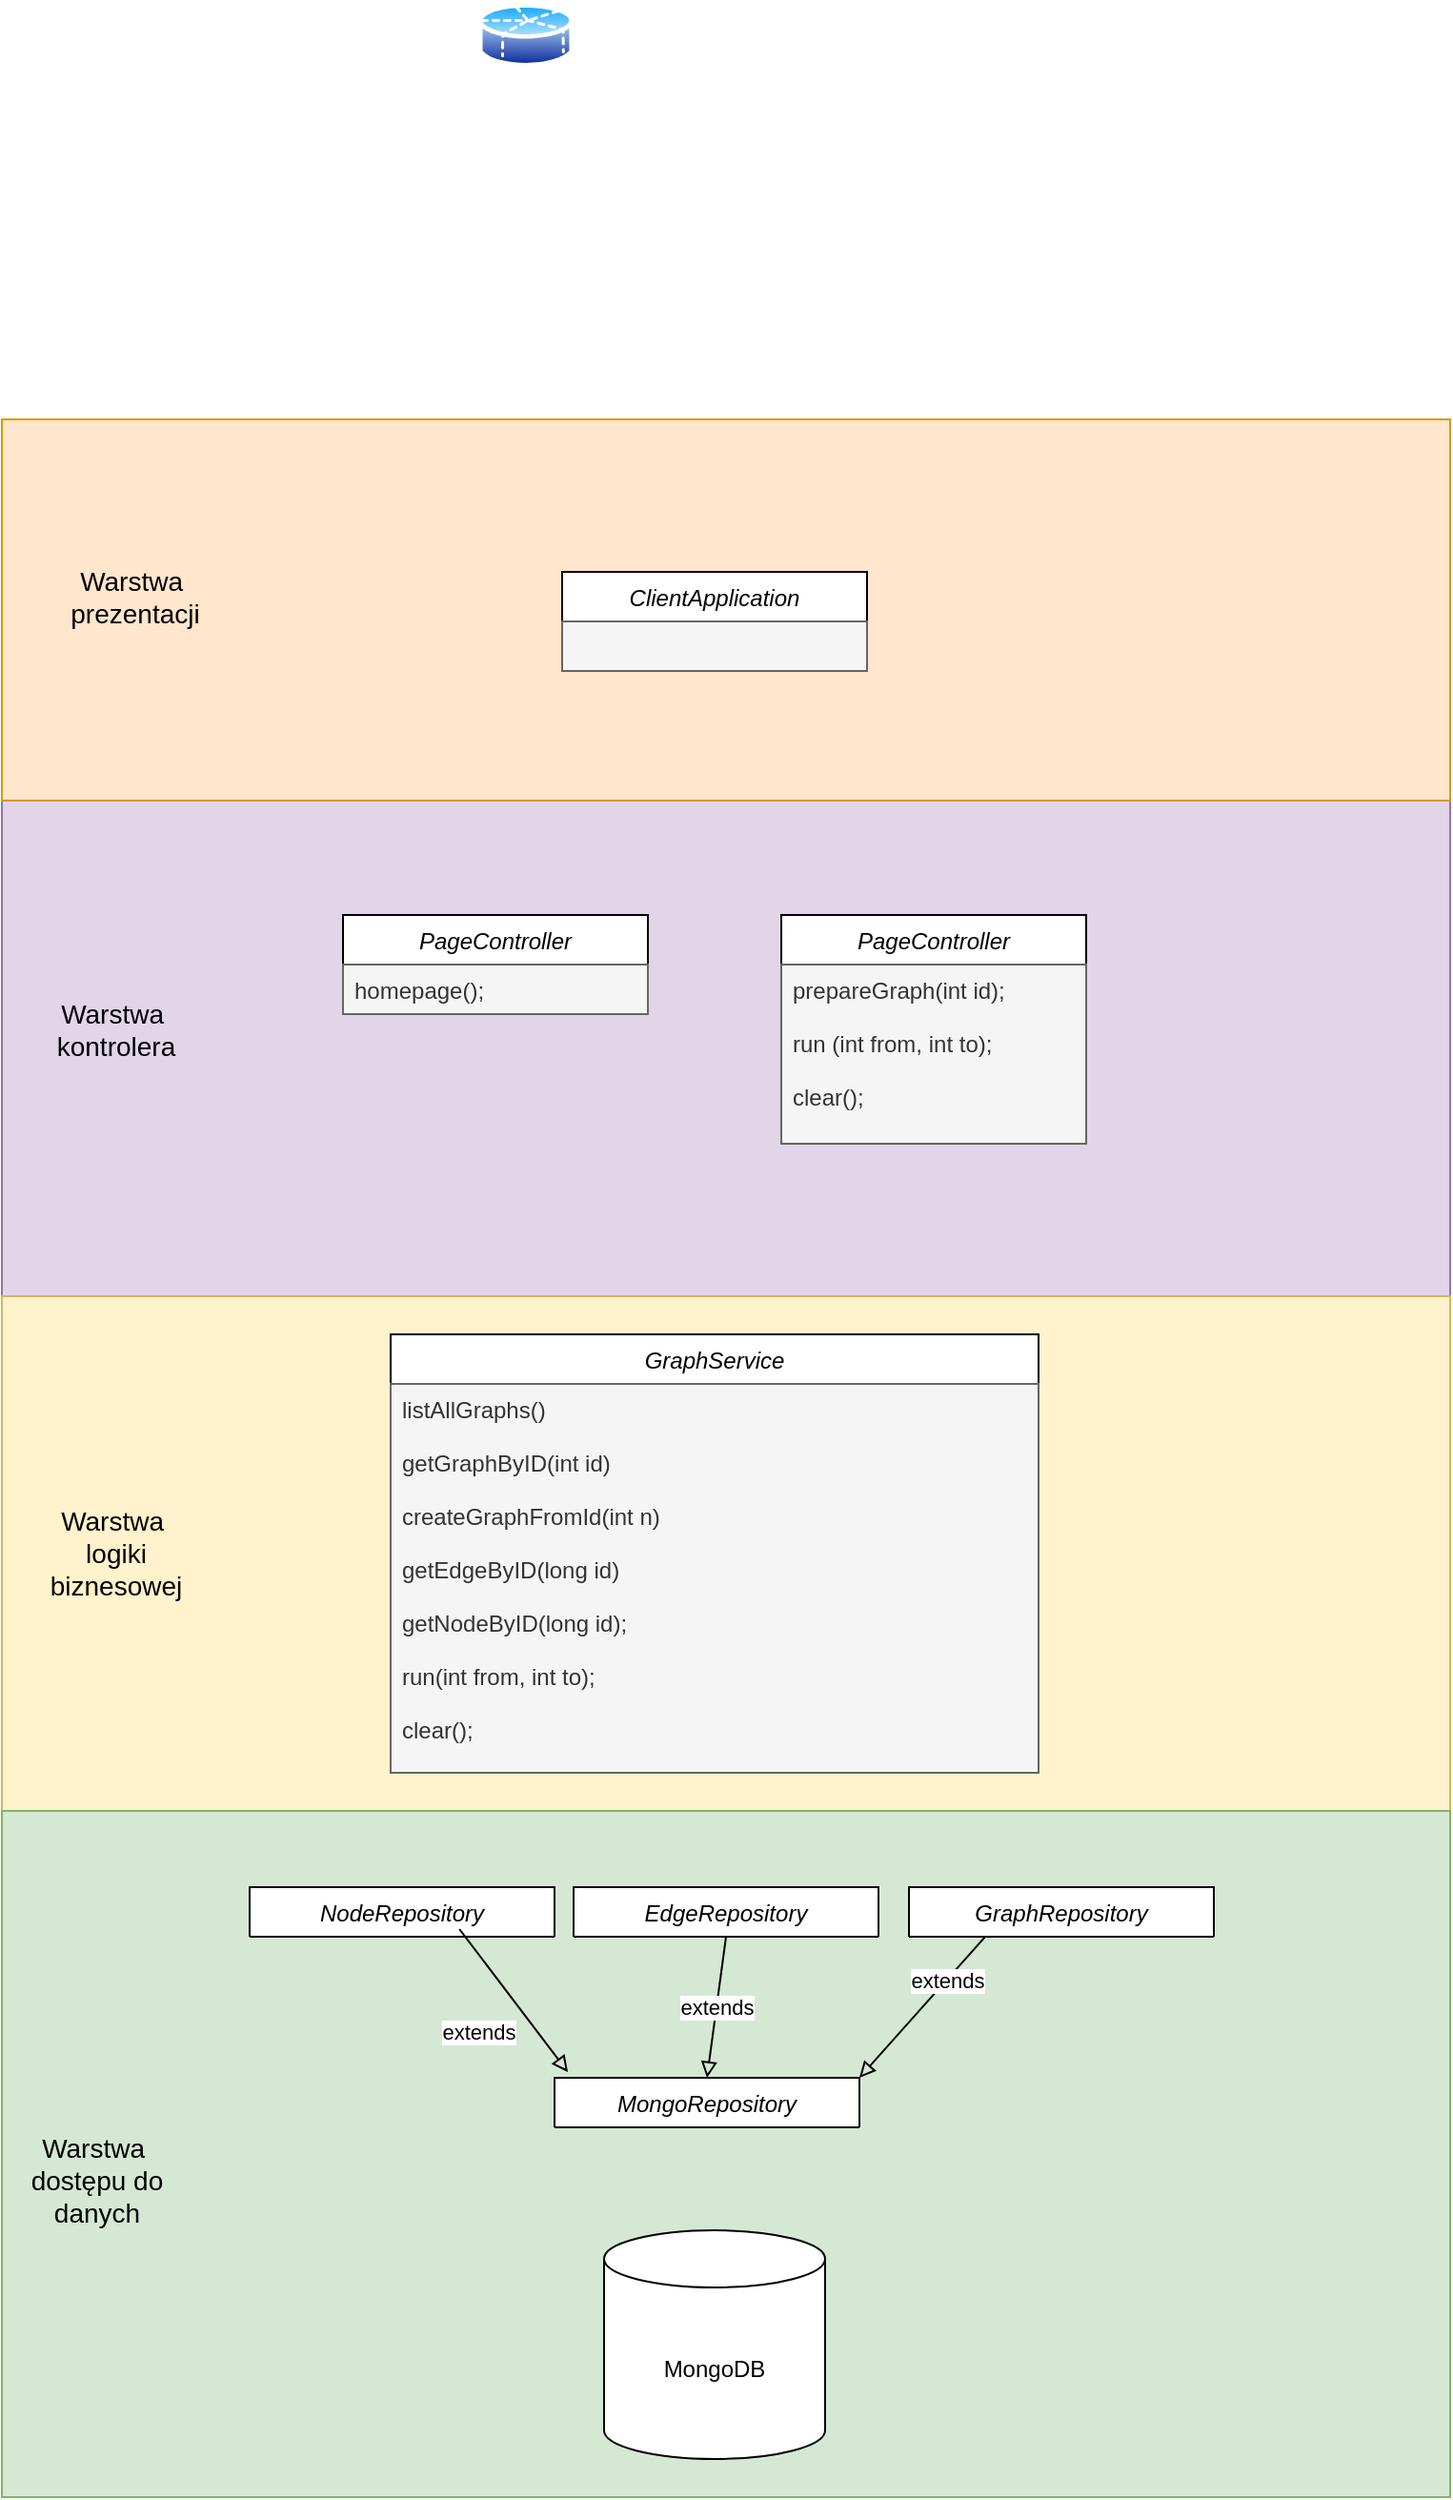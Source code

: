 <mxfile version="14.6.13" type="device"><diagram id="C5RBs43oDa-KdzZeNtuy" name="Page-1"><mxGraphModel dx="1350" dy="1985" grid="1" gridSize="10" guides="1" tooltips="1" connect="1" arrows="1" fold="1" page="1" pageScale="1" pageWidth="827" pageHeight="1169" math="0" shadow="0"><root><mxCell id="WIyWlLk6GJQsqaUBKTNV-0"/><mxCell id="WIyWlLk6GJQsqaUBKTNV-1" parent="WIyWlLk6GJQsqaUBKTNV-0"/><mxCell id="kgHaQiFiKWlg5aZ51mcN-41" value="" style="rounded=0;whiteSpace=wrap;html=1;fillColor=#e1d5e7;strokeColor=#9673a6;" vertex="1" parent="WIyWlLk6GJQsqaUBKTNV-1"><mxGeometry x="40" y="90" width="760" height="260" as="geometry"/></mxCell><mxCell id="kgHaQiFiKWlg5aZ51mcN-39" value="" style="rounded=0;whiteSpace=wrap;html=1;fillColor=#fff2cc;strokeColor=#d6b656;" vertex="1" parent="WIyWlLk6GJQsqaUBKTNV-1"><mxGeometry x="40" y="350" width="760" height="270" as="geometry"/></mxCell><mxCell id="kgHaQiFiKWlg5aZ51mcN-37" value="" style="rounded=0;whiteSpace=wrap;html=1;fillColor=#d5e8d4;strokeColor=#82b366;" vertex="1" parent="WIyWlLk6GJQsqaUBKTNV-1"><mxGeometry x="40" y="620" width="760" height="360" as="geometry"/></mxCell><mxCell id="zkfFHV4jXpPFQw0GAbJ--0" value="PageController" style="swimlane;fontStyle=2;align=center;verticalAlign=top;childLayout=stackLayout;horizontal=1;startSize=26;horizontalStack=0;resizeParent=1;resizeLast=0;collapsible=1;marginBottom=0;rounded=0;shadow=0;strokeWidth=1;" parent="WIyWlLk6GJQsqaUBKTNV-1" vertex="1"><mxGeometry x="219" y="150" width="160" height="52" as="geometry"><mxRectangle x="230" y="140" width="160" height="26" as="alternateBounds"/></mxGeometry></mxCell><mxCell id="zkfFHV4jXpPFQw0GAbJ--1" value="homepage();" style="text;align=left;verticalAlign=top;spacingLeft=4;spacingRight=4;overflow=hidden;rotatable=0;points=[[0,0.5],[1,0.5]];portConstraint=eastwest;fillColor=#f5f5f5;strokeColor=#666666;fontColor=#333333;" parent="zkfFHV4jXpPFQw0GAbJ--0" vertex="1"><mxGeometry y="26" width="160" height="26" as="geometry"/></mxCell><mxCell id="kgHaQiFiKWlg5aZ51mcN-13" value="PageController" style="swimlane;fontStyle=2;align=center;verticalAlign=top;childLayout=stackLayout;horizontal=1;startSize=26;horizontalStack=0;resizeParent=1;resizeLast=0;collapsible=1;marginBottom=0;rounded=0;shadow=0;strokeWidth=1;" vertex="1" parent="WIyWlLk6GJQsqaUBKTNV-1"><mxGeometry x="449" y="150" width="160" height="120" as="geometry"><mxRectangle x="230" y="140" width="160" height="26" as="alternateBounds"/></mxGeometry></mxCell><mxCell id="kgHaQiFiKWlg5aZ51mcN-14" value="prepareGraph(int id);&#10;&#10;run (int from, int to);&#10;&#10;clear();" style="text;align=left;verticalAlign=top;spacingLeft=4;spacingRight=4;overflow=hidden;rotatable=0;points=[[0,0.5],[1,0.5]];portConstraint=eastwest;fillColor=#f5f5f5;strokeColor=#666666;fontColor=#333333;" vertex="1" parent="kgHaQiFiKWlg5aZ51mcN-13"><mxGeometry y="26" width="160" height="94" as="geometry"/></mxCell><mxCell id="kgHaQiFiKWlg5aZ51mcN-17" value="GraphService" style="swimlane;fontStyle=2;align=center;verticalAlign=top;childLayout=stackLayout;horizontal=1;startSize=26;horizontalStack=0;resizeParent=1;resizeLast=0;collapsible=1;marginBottom=0;rounded=0;shadow=0;strokeWidth=1;" vertex="1" parent="WIyWlLk6GJQsqaUBKTNV-1"><mxGeometry x="244" y="370" width="340" height="230" as="geometry"><mxRectangle x="230" y="140" width="160" height="26" as="alternateBounds"/></mxGeometry></mxCell><mxCell id="kgHaQiFiKWlg5aZ51mcN-19" value="listAllGraphs()&#10;&#10;getGraphByID(int id)&#10;&#10;createGraphFromId(int n)&#10;&#10;getEdgeByID(long id)&#10;&#10;getNodeByID(long id);&#10;&#10;run(int from, int to);&#10;&#10;clear();" style="text;align=left;verticalAlign=top;spacingLeft=4;spacingRight=4;overflow=hidden;rotatable=0;points=[[0,0.5],[1,0.5]];portConstraint=eastwest;fillColor=#f5f5f5;strokeColor=#666666;fontColor=#333333;" vertex="1" parent="kgHaQiFiKWlg5aZ51mcN-17"><mxGeometry y="26" width="340" height="204" as="geometry"/></mxCell><mxCell id="kgHaQiFiKWlg5aZ51mcN-20" value="EdgeRepository" style="swimlane;fontStyle=2;align=center;verticalAlign=top;childLayout=stackLayout;horizontal=1;startSize=26;horizontalStack=0;resizeParent=1;resizeLast=0;collapsible=1;marginBottom=0;rounded=0;shadow=0;strokeWidth=1;" vertex="1" collapsed="1" parent="WIyWlLk6GJQsqaUBKTNV-1"><mxGeometry x="340" y="660" width="160" height="26" as="geometry"><mxRectangle x="340" y="660" width="160" height="52" as="alternateBounds"/></mxGeometry></mxCell><mxCell id="kgHaQiFiKWlg5aZ51mcN-22" value="GraphRepository" style="swimlane;fontStyle=2;align=center;verticalAlign=top;childLayout=stackLayout;horizontal=1;startSize=26;horizontalStack=0;resizeParent=1;resizeLast=0;collapsible=1;marginBottom=0;rounded=0;shadow=0;strokeWidth=1;" vertex="1" collapsed="1" parent="WIyWlLk6GJQsqaUBKTNV-1"><mxGeometry x="516" y="660" width="160" height="26" as="geometry"><mxRectangle x="516" y="660" width="160" height="52" as="alternateBounds"/></mxGeometry></mxCell><mxCell id="kgHaQiFiKWlg5aZ51mcN-24" value="NodeRepository" style="swimlane;fontStyle=2;align=center;verticalAlign=top;childLayout=stackLayout;horizontal=1;startSize=26;horizontalStack=0;resizeParent=1;resizeLast=0;collapsible=1;marginBottom=0;rounded=0;shadow=0;strokeWidth=1;" vertex="1" collapsed="1" parent="WIyWlLk6GJQsqaUBKTNV-1"><mxGeometry x="170" y="660" width="160" height="26" as="geometry"><mxRectangle x="170" y="660" width="160" height="52" as="alternateBounds"/></mxGeometry></mxCell><mxCell id="kgHaQiFiKWlg5aZ51mcN-28" value="MongoRepository" style="swimlane;fontStyle=2;align=center;verticalAlign=top;childLayout=stackLayout;horizontal=1;startSize=26;horizontalStack=0;resizeParent=1;resizeLast=0;collapsible=1;marginBottom=0;rounded=0;shadow=0;strokeWidth=1;" vertex="1" collapsed="1" parent="WIyWlLk6GJQsqaUBKTNV-1"><mxGeometry x="330" y="760" width="160" height="26" as="geometry"><mxRectangle x="330" y="760" width="160" height="52" as="alternateBounds"/></mxGeometry></mxCell><mxCell id="kgHaQiFiKWlg5aZ51mcN-29" value="" style="endArrow=block;html=1;exitX=0.25;exitY=1;exitDx=0;exitDy=0;entryX=1;entryY=0;entryDx=0;entryDy=0;endFill=0;" edge="1" parent="WIyWlLk6GJQsqaUBKTNV-1" source="kgHaQiFiKWlg5aZ51mcN-22" target="kgHaQiFiKWlg5aZ51mcN-28"><mxGeometry width="50" height="50" relative="1" as="geometry"><mxPoint x="540" y="660" as="sourcePoint"/><mxPoint x="590" y="610" as="targetPoint"/></mxGeometry></mxCell><mxCell id="kgHaQiFiKWlg5aZ51mcN-33" value="extends" style="edgeLabel;html=1;align=center;verticalAlign=middle;resizable=0;points=[];" vertex="1" connectable="0" parent="kgHaQiFiKWlg5aZ51mcN-29"><mxGeometry x="-0.387" relative="1" as="geometry"><mxPoint as="offset"/></mxGeometry></mxCell><mxCell id="kgHaQiFiKWlg5aZ51mcN-30" value="&lt;meta charset=&quot;utf-8&quot;&gt;&lt;span style=&quot;color: rgb(0, 0, 0); font-family: helvetica; font-size: 11px; font-style: normal; font-weight: 400; letter-spacing: normal; text-align: center; text-indent: 0px; text-transform: none; word-spacing: 0px; background-color: rgb(255, 255, 255); display: inline; float: none;&quot;&gt;extends&lt;/span&gt;" style="endArrow=block;html=1;exitX=0.5;exitY=1;exitDx=0;exitDy=0;entryX=0.5;entryY=0;entryDx=0;entryDy=0;endFill=0;" edge="1" parent="WIyWlLk6GJQsqaUBKTNV-1" source="kgHaQiFiKWlg5aZ51mcN-20" target="kgHaQiFiKWlg5aZ51mcN-28"><mxGeometry width="50" height="50" relative="1" as="geometry"><mxPoint x="566" y="722" as="sourcePoint"/><mxPoint x="500" y="770" as="targetPoint"/></mxGeometry></mxCell><mxCell id="kgHaQiFiKWlg5aZ51mcN-31" value="" style="endArrow=block;html=1;entryX=0.044;entryY=-0.115;entryDx=0;entryDy=0;endFill=0;entryPerimeter=0;exitX=0.688;exitY=0.846;exitDx=0;exitDy=0;exitPerimeter=0;" edge="1" parent="WIyWlLk6GJQsqaUBKTNV-1" source="kgHaQiFiKWlg5aZ51mcN-24" target="kgHaQiFiKWlg5aZ51mcN-28"><mxGeometry width="50" height="50" relative="1" as="geometry"><mxPoint x="270" y="710" as="sourcePoint"/><mxPoint x="510" y="780" as="targetPoint"/></mxGeometry></mxCell><mxCell id="kgHaQiFiKWlg5aZ51mcN-32" value="extends" style="edgeLabel;html=1;align=center;verticalAlign=middle;resizable=0;points=[];" vertex="1" connectable="0" parent="kgHaQiFiKWlg5aZ51mcN-31"><mxGeometry x="0.451" y="2" relative="1" as="geometry"><mxPoint x="-33" as="offset"/></mxGeometry></mxCell><mxCell id="kgHaQiFiKWlg5aZ51mcN-34" value="MongoDB" style="shape=cylinder3;whiteSpace=wrap;html=1;boundedLbl=1;backgroundOutline=1;size=15;" vertex="1" parent="WIyWlLk6GJQsqaUBKTNV-1"><mxGeometry x="356" y="840" width="116" height="120" as="geometry"/></mxCell><mxCell id="kgHaQiFiKWlg5aZ51mcN-38" value="&lt;font style=&quot;font-size: 14px&quot;&gt;Warstwa&amp;nbsp; dostępu do danych&lt;/font&gt;" style="text;html=1;strokeColor=none;fillColor=none;align=center;verticalAlign=middle;whiteSpace=wrap;rounded=0;" vertex="1" parent="WIyWlLk6GJQsqaUBKTNV-1"><mxGeometry x="50" y="760" width="80" height="107" as="geometry"/></mxCell><mxCell id="kgHaQiFiKWlg5aZ51mcN-40" value="&lt;font style=&quot;font-size: 14px&quot;&gt;Warstwa&amp;nbsp; logiki biznesowej&lt;/font&gt;" style="text;html=1;strokeColor=none;fillColor=none;align=center;verticalAlign=middle;whiteSpace=wrap;rounded=0;" vertex="1" parent="WIyWlLk6GJQsqaUBKTNV-1"><mxGeometry x="60" y="431.5" width="80" height="107" as="geometry"/></mxCell><mxCell id="kgHaQiFiKWlg5aZ51mcN-42" value="&lt;font style=&quot;font-size: 14px&quot;&gt;Warstwa&amp;nbsp; kontrolera&lt;/font&gt;" style="text;html=1;strokeColor=none;fillColor=none;align=center;verticalAlign=middle;whiteSpace=wrap;rounded=0;" vertex="1" parent="WIyWlLk6GJQsqaUBKTNV-1"><mxGeometry x="60" y="156.5" width="80" height="107" as="geometry"/></mxCell><mxCell id="kgHaQiFiKWlg5aZ51mcN-43" value="" style="rounded=0;whiteSpace=wrap;html=1;fillColor=#ffe6cc;strokeColor=#d79b00;" vertex="1" parent="WIyWlLk6GJQsqaUBKTNV-1"><mxGeometry x="40" y="-110" width="760" height="200" as="geometry"/></mxCell><mxCell id="kgHaQiFiKWlg5aZ51mcN-44" value="ClientApplication" style="swimlane;fontStyle=2;align=center;verticalAlign=top;childLayout=stackLayout;horizontal=1;startSize=26;horizontalStack=0;resizeParent=1;resizeLast=0;collapsible=1;marginBottom=0;rounded=0;shadow=0;strokeWidth=1;" vertex="1" parent="WIyWlLk6GJQsqaUBKTNV-1"><mxGeometry x="334" y="-30" width="160" height="52" as="geometry"><mxRectangle x="334" y="-30" width="160" height="26" as="alternateBounds"/></mxGeometry></mxCell><mxCell id="kgHaQiFiKWlg5aZ51mcN-45" value="" style="text;align=left;verticalAlign=top;spacingLeft=4;spacingRight=4;overflow=hidden;rotatable=0;points=[[0,0.5],[1,0.5]];portConstraint=eastwest;fillColor=#f5f5f5;strokeColor=#666666;fontColor=#333333;" vertex="1" parent="kgHaQiFiKWlg5aZ51mcN-44"><mxGeometry y="26" width="160" height="26" as="geometry"/></mxCell><mxCell id="kgHaQiFiKWlg5aZ51mcN-46" value="&lt;font style=&quot;font-size: 14px&quot;&gt;Warstwa&amp;nbsp; prezentacji&lt;/font&gt;" style="text;html=1;strokeColor=none;fillColor=none;align=center;verticalAlign=middle;whiteSpace=wrap;rounded=0;" vertex="1" parent="WIyWlLk6GJQsqaUBKTNV-1"><mxGeometry x="70" y="-70.5" width="80" height="107" as="geometry"/></mxCell><mxCell id="kgHaQiFiKWlg5aZ51mcN-47" value="" style="aspect=fixed;perimeter=ellipsePerimeter;html=1;align=center;shadow=0;dashed=0;spacingTop=3;image;image=img/lib/active_directory/database_partition_5.svg;" vertex="1" parent="WIyWlLk6GJQsqaUBKTNV-1"><mxGeometry x="290" y="-330" width="50" height="37" as="geometry"/></mxCell></root></mxGraphModel></diagram></mxfile>